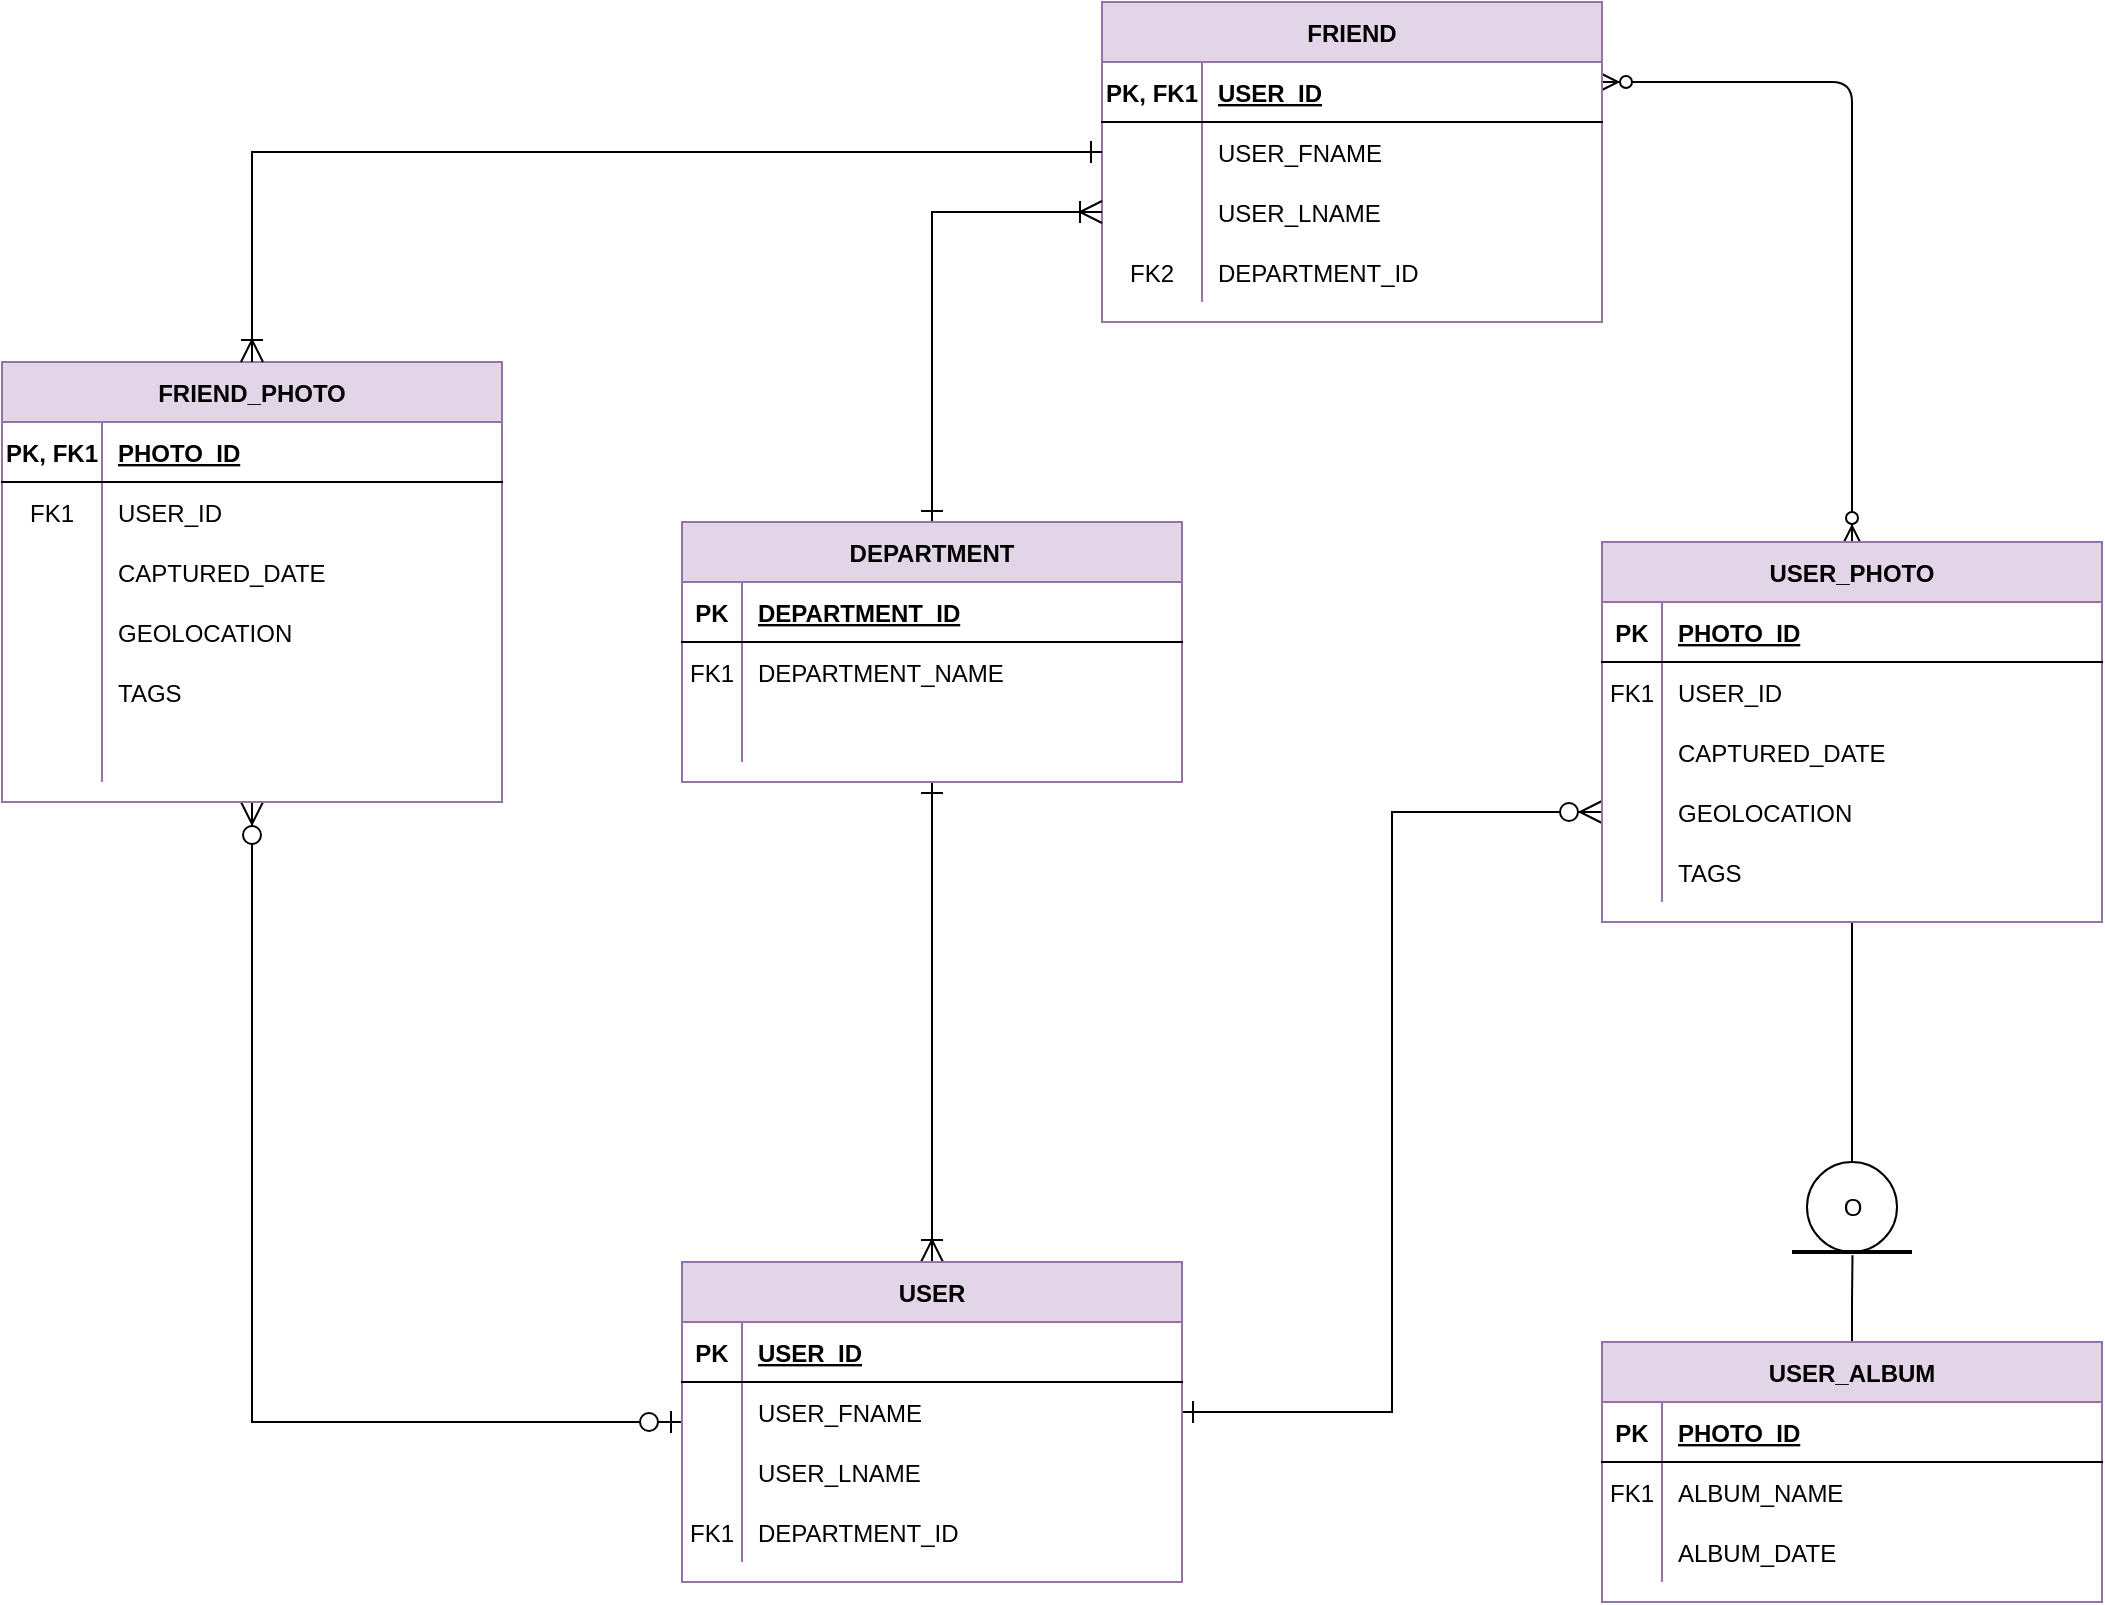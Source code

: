 <mxfile version="13.6.2" type="device"><diagram id="R2lEEEUBdFMjLlhIrx00" name="Page-1"><mxGraphModel dx="1778" dy="535" grid="1" gridSize="10" guides="1" tooltips="1" connect="1" arrows="1" fold="1" page="1" pageScale="1" pageWidth="850" pageHeight="1100" math="0" shadow="0" extFonts="Permanent Marker^https://fonts.googleapis.com/css?family=Permanent+Marker"><root><mxCell id="0"/><mxCell id="1" parent="0"/><mxCell id="C-vyLk0tnHw3VtMMgP7b-12" value="" style="endArrow=ERzeroToMany;startArrow=ERzeroToMany;endFill=1;startFill=1;entryX=0.5;entryY=0;entryDx=0;entryDy=0;edgeStyle=elbowEdgeStyle;elbow=vertical;exitX=1;exitY=0.25;exitDx=0;exitDy=0;" parent="1" source="C-vyLk0tnHw3VtMMgP7b-2" target="C-vyLk0tnHw3VtMMgP7b-13" edge="1"><mxGeometry width="100" height="100" relative="1" as="geometry"><mxPoint x="400" y="180" as="sourcePoint"/><mxPoint x="460" y="205" as="targetPoint"/><Array as="points"><mxPoint x="640" y="450"/></Array></mxGeometry></mxCell><mxCell id="fOMFk00uYpkulK1ANtyU-129" style="edgeStyle=orthogonalEdgeStyle;rounded=0;orthogonalLoop=1;jettySize=auto;html=1;exitX=0.5;exitY=1;exitDx=0;exitDy=0;entryX=0.5;entryY=0.25;entryDx=0;entryDy=0;entryPerimeter=0;" edge="1" parent="1" source="C-vyLk0tnHw3VtMMgP7b-13" target="fOMFk00uYpkulK1ANtyU-126"><mxGeometry relative="1" as="geometry"/></mxCell><mxCell id="fOMFk00uYpkulK1ANtyU-131" style="edgeStyle=orthogonalEdgeStyle;rounded=0;orthogonalLoop=1;jettySize=auto;html=1;exitX=0.5;exitY=0;exitDx=0;exitDy=0;entryX=0.504;entryY=0.663;entryDx=0;entryDy=0;entryPerimeter=0;endArrow=none;endFill=0;" edge="1" parent="1" source="fOMFk00uYpkulK1ANtyU-107" target="fOMFk00uYpkulK1ANtyU-130"><mxGeometry relative="1" as="geometry"/></mxCell><mxCell id="fOMFk00uYpkulK1ANtyU-134" style="edgeStyle=orthogonalEdgeStyle;rounded=0;orthogonalLoop=1;jettySize=auto;html=1;startArrow=ERone;startFill=0;startSize=9;endArrow=ERoneToMany;endFill=0;endSize=9;strokeWidth=1;" edge="1" parent="1" source="fOMFk00uYpkulK1ANtyU-47" target="C-vyLk0tnHw3VtMMgP7b-23"><mxGeometry relative="1" as="geometry"/></mxCell><mxCell id="C-vyLk0tnHw3VtMMgP7b-2" value="FRIEND" style="shape=table;startSize=30;container=1;collapsible=1;childLayout=tableLayout;fixedRows=1;rowLines=0;fontStyle=1;align=center;resizeLast=1;fillColor=#e1d5e7;strokeColor=#9673a6;" parent="1" vertex="1"><mxGeometry x="240" y="410" width="250" height="160" as="geometry"/></mxCell><mxCell id="C-vyLk0tnHw3VtMMgP7b-3" value="" style="shape=partialRectangle;collapsible=0;dropTarget=0;pointerEvents=0;fillColor=none;points=[[0,0.5],[1,0.5]];portConstraint=eastwest;top=0;left=0;right=0;bottom=1;" parent="C-vyLk0tnHw3VtMMgP7b-2" vertex="1"><mxGeometry y="30" width="250" height="30" as="geometry"/></mxCell><mxCell id="C-vyLk0tnHw3VtMMgP7b-4" value="PK, FK1" style="shape=partialRectangle;overflow=hidden;connectable=0;fillColor=none;top=0;left=0;bottom=0;right=0;fontStyle=1;" parent="C-vyLk0tnHw3VtMMgP7b-3" vertex="1"><mxGeometry width="50" height="30" as="geometry"/></mxCell><mxCell id="C-vyLk0tnHw3VtMMgP7b-5" value="USER_ID" style="shape=partialRectangle;overflow=hidden;connectable=0;fillColor=none;top=0;left=0;bottom=0;right=0;align=left;spacingLeft=6;fontStyle=5;" parent="C-vyLk0tnHw3VtMMgP7b-3" vertex="1"><mxGeometry x="50" width="200" height="30" as="geometry"/></mxCell><mxCell id="C-vyLk0tnHw3VtMMgP7b-9" value="" style="shape=partialRectangle;collapsible=0;dropTarget=0;pointerEvents=0;fillColor=none;points=[[0,0.5],[1,0.5]];portConstraint=eastwest;top=0;left=0;right=0;bottom=0;" parent="C-vyLk0tnHw3VtMMgP7b-2" vertex="1"><mxGeometry y="60" width="250" height="30" as="geometry"/></mxCell><mxCell id="C-vyLk0tnHw3VtMMgP7b-10" value="" style="shape=partialRectangle;overflow=hidden;connectable=0;fillColor=none;top=0;left=0;bottom=0;right=0;" parent="C-vyLk0tnHw3VtMMgP7b-9" vertex="1"><mxGeometry width="50" height="30" as="geometry"/></mxCell><mxCell id="C-vyLk0tnHw3VtMMgP7b-11" value="USER_FNAME" style="shape=partialRectangle;overflow=hidden;connectable=0;fillColor=none;top=0;left=0;bottom=0;right=0;align=left;spacingLeft=6;" parent="C-vyLk0tnHw3VtMMgP7b-9" vertex="1"><mxGeometry x="50" width="200" height="30" as="geometry"/></mxCell><mxCell id="fOMFk00uYpkulK1ANtyU-57" value="" style="shape=partialRectangle;collapsible=0;dropTarget=0;pointerEvents=0;fillColor=none;points=[[0,0.5],[1,0.5]];portConstraint=eastwest;top=0;left=0;right=0;bottom=0;" vertex="1" parent="C-vyLk0tnHw3VtMMgP7b-2"><mxGeometry y="90" width="250" height="30" as="geometry"/></mxCell><mxCell id="fOMFk00uYpkulK1ANtyU-58" value="" style="shape=partialRectangle;overflow=hidden;connectable=0;fillColor=none;top=0;left=0;bottom=0;right=0;" vertex="1" parent="fOMFk00uYpkulK1ANtyU-57"><mxGeometry width="50" height="30" as="geometry"/></mxCell><mxCell id="fOMFk00uYpkulK1ANtyU-59" value="USER_LNAME" style="shape=partialRectangle;overflow=hidden;connectable=0;fillColor=none;top=0;left=0;bottom=0;right=0;align=left;spacingLeft=6;" vertex="1" parent="fOMFk00uYpkulK1ANtyU-57"><mxGeometry x="50" width="200" height="30" as="geometry"/></mxCell><mxCell id="C-vyLk0tnHw3VtMMgP7b-6" value="" style="shape=partialRectangle;collapsible=0;dropTarget=0;pointerEvents=0;fillColor=none;points=[[0,0.5],[1,0.5]];portConstraint=eastwest;top=0;left=0;right=0;bottom=0;" parent="C-vyLk0tnHw3VtMMgP7b-2" vertex="1"><mxGeometry y="120" width="250" height="30" as="geometry"/></mxCell><mxCell id="C-vyLk0tnHw3VtMMgP7b-7" value="FK2" style="shape=partialRectangle;overflow=hidden;connectable=0;fillColor=none;top=0;left=0;bottom=0;right=0;" parent="C-vyLk0tnHw3VtMMgP7b-6" vertex="1"><mxGeometry width="50" height="30" as="geometry"/></mxCell><mxCell id="C-vyLk0tnHw3VtMMgP7b-8" value="DEPARTMENT_ID" style="shape=partialRectangle;overflow=hidden;connectable=0;fillColor=none;top=0;left=0;bottom=0;right=0;align=left;spacingLeft=6;" parent="C-vyLk0tnHw3VtMMgP7b-6" vertex="1"><mxGeometry x="50" width="200" height="30" as="geometry"/></mxCell><mxCell id="fOMFk00uYpkulK1ANtyU-126" value="O" style="ellipse;whiteSpace=wrap;html=1;aspect=fixed;" vertex="1" parent="1"><mxGeometry x="592.5" y="990" width="45" height="45" as="geometry"/></mxCell><mxCell id="fOMFk00uYpkulK1ANtyU-130" value="" style="line;strokeWidth=2;html=1;" vertex="1" parent="1"><mxGeometry x="585" y="1030" width="60" height="10" as="geometry"/></mxCell><mxCell id="fOMFk00uYpkulK1ANtyU-132" style="edgeStyle=orthogonalEdgeStyle;rounded=0;orthogonalLoop=1;jettySize=auto;html=1;exitX=1;exitY=0.5;exitDx=0;exitDy=0;entryX=0;entryY=0.5;entryDx=0;entryDy=0;endArrow=ERzeroToMany;endFill=1;startArrow=ERone;startFill=0;strokeWidth=1;endSize=9;startSize=9;" edge="1" parent="1" source="C-vyLk0tnHw3VtMMgP7b-27" target="C-vyLk0tnHw3VtMMgP7b-20"><mxGeometry relative="1" as="geometry"/></mxCell><mxCell id="fOMFk00uYpkulK1ANtyU-136" style="edgeStyle=orthogonalEdgeStyle;rounded=0;orthogonalLoop=1;jettySize=auto;html=1;entryX=0;entryY=0.5;entryDx=0;entryDy=0;startArrow=ERone;startFill=0;startSize=9;endArrow=ERoneToMany;endFill=0;endSize=9;strokeWidth=1;" edge="1" parent="1" source="fOMFk00uYpkulK1ANtyU-47" target="fOMFk00uYpkulK1ANtyU-57"><mxGeometry relative="1" as="geometry"/></mxCell><mxCell id="fOMFk00uYpkulK1ANtyU-139" style="edgeStyle=orthogonalEdgeStyle;rounded=0;orthogonalLoop=1;jettySize=auto;html=1;entryX=0.5;entryY=1;entryDx=0;entryDy=0;startArrow=ERzeroToOne;startFill=1;startSize=9;endArrow=ERzeroToMany;endFill=1;endSize=9;strokeWidth=1;" edge="1" parent="1" source="C-vyLk0tnHw3VtMMgP7b-23" target="fOMFk00uYpkulK1ANtyU-88"><mxGeometry relative="1" as="geometry"/></mxCell><mxCell id="C-vyLk0tnHw3VtMMgP7b-23" value="USER" style="shape=table;startSize=30;container=1;collapsible=1;childLayout=tableLayout;fixedRows=1;rowLines=0;fontStyle=1;align=center;resizeLast=1;fillColor=#e1d5e7;strokeColor=#9673a6;" parent="1" vertex="1"><mxGeometry x="30" y="1040" width="250" height="160" as="geometry"/></mxCell><mxCell id="C-vyLk0tnHw3VtMMgP7b-24" value="" style="shape=partialRectangle;collapsible=0;dropTarget=0;pointerEvents=0;fillColor=none;points=[[0,0.5],[1,0.5]];portConstraint=eastwest;top=0;left=0;right=0;bottom=1;" parent="C-vyLk0tnHw3VtMMgP7b-23" vertex="1"><mxGeometry y="30" width="250" height="30" as="geometry"/></mxCell><mxCell id="C-vyLk0tnHw3VtMMgP7b-25" value="PK" style="shape=partialRectangle;overflow=hidden;connectable=0;fillColor=none;top=0;left=0;bottom=0;right=0;fontStyle=1;" parent="C-vyLk0tnHw3VtMMgP7b-24" vertex="1"><mxGeometry width="30" height="30" as="geometry"/></mxCell><mxCell id="C-vyLk0tnHw3VtMMgP7b-26" value="USER_ID" style="shape=partialRectangle;overflow=hidden;connectable=0;fillColor=none;top=0;left=0;bottom=0;right=0;align=left;spacingLeft=6;fontStyle=5;" parent="C-vyLk0tnHw3VtMMgP7b-24" vertex="1"><mxGeometry x="30" width="220" height="30" as="geometry"/></mxCell><mxCell id="C-vyLk0tnHw3VtMMgP7b-27" value="" style="shape=partialRectangle;collapsible=0;dropTarget=0;pointerEvents=0;fillColor=none;points=[[0,0.5],[1,0.5]];portConstraint=eastwest;top=0;left=0;right=0;bottom=0;" parent="C-vyLk0tnHw3VtMMgP7b-23" vertex="1"><mxGeometry y="60" width="250" height="30" as="geometry"/></mxCell><mxCell id="C-vyLk0tnHw3VtMMgP7b-28" value="" style="shape=partialRectangle;overflow=hidden;connectable=0;fillColor=none;top=0;left=0;bottom=0;right=0;" parent="C-vyLk0tnHw3VtMMgP7b-27" vertex="1"><mxGeometry width="30" height="30" as="geometry"/></mxCell><mxCell id="C-vyLk0tnHw3VtMMgP7b-29" value="USER_FNAME" style="shape=partialRectangle;overflow=hidden;connectable=0;fillColor=none;top=0;left=0;bottom=0;right=0;align=left;spacingLeft=6;" parent="C-vyLk0tnHw3VtMMgP7b-27" vertex="1"><mxGeometry x="30" width="220" height="30" as="geometry"/></mxCell><mxCell id="fOMFk00uYpkulK1ANtyU-1" value="" style="shape=partialRectangle;collapsible=0;dropTarget=0;pointerEvents=0;fillColor=none;points=[[0,0.5],[1,0.5]];portConstraint=eastwest;top=0;left=0;right=0;bottom=0;" vertex="1" parent="C-vyLk0tnHw3VtMMgP7b-23"><mxGeometry y="90" width="250" height="30" as="geometry"/></mxCell><mxCell id="fOMFk00uYpkulK1ANtyU-2" value="" style="shape=partialRectangle;overflow=hidden;connectable=0;fillColor=none;top=0;left=0;bottom=0;right=0;" vertex="1" parent="fOMFk00uYpkulK1ANtyU-1"><mxGeometry width="30" height="30" as="geometry"/></mxCell><mxCell id="fOMFk00uYpkulK1ANtyU-3" value="USER_LNAME" style="shape=partialRectangle;overflow=hidden;connectable=0;fillColor=none;top=0;left=0;bottom=0;right=0;align=left;spacingLeft=6;" vertex="1" parent="fOMFk00uYpkulK1ANtyU-1"><mxGeometry x="30" width="220" height="30" as="geometry"/></mxCell><mxCell id="fOMFk00uYpkulK1ANtyU-14" value="" style="shape=partialRectangle;collapsible=0;dropTarget=0;pointerEvents=0;fillColor=none;points=[[0,0.5],[1,0.5]];portConstraint=eastwest;top=0;left=0;right=0;bottom=0;" vertex="1" parent="C-vyLk0tnHw3VtMMgP7b-23"><mxGeometry y="120" width="250" height="30" as="geometry"/></mxCell><mxCell id="fOMFk00uYpkulK1ANtyU-15" value="FK1" style="shape=partialRectangle;overflow=hidden;connectable=0;fillColor=none;top=0;left=0;bottom=0;right=0;" vertex="1" parent="fOMFk00uYpkulK1ANtyU-14"><mxGeometry width="30" height="30" as="geometry"/></mxCell><mxCell id="fOMFk00uYpkulK1ANtyU-16" value="DEPARTMENT_ID" style="shape=partialRectangle;overflow=hidden;connectable=0;fillColor=none;top=0;left=0;bottom=0;right=0;align=left;spacingLeft=6;" vertex="1" parent="fOMFk00uYpkulK1ANtyU-14"><mxGeometry x="30" width="220" height="30" as="geometry"/></mxCell><mxCell id="fOMFk00uYpkulK1ANtyU-47" value="DEPARTMENT" style="shape=table;startSize=30;container=1;collapsible=1;childLayout=tableLayout;fixedRows=1;rowLines=0;fontStyle=1;align=center;resizeLast=1;fillColor=#e1d5e7;strokeColor=#9673a6;" vertex="1" parent="1"><mxGeometry x="30" y="670" width="250" height="130" as="geometry"/></mxCell><mxCell id="fOMFk00uYpkulK1ANtyU-48" value="" style="shape=partialRectangle;collapsible=0;dropTarget=0;pointerEvents=0;fillColor=none;points=[[0,0.5],[1,0.5]];portConstraint=eastwest;top=0;left=0;right=0;bottom=1;" vertex="1" parent="fOMFk00uYpkulK1ANtyU-47"><mxGeometry y="30" width="250" height="30" as="geometry"/></mxCell><mxCell id="fOMFk00uYpkulK1ANtyU-49" value="PK" style="shape=partialRectangle;overflow=hidden;connectable=0;fillColor=none;top=0;left=0;bottom=0;right=0;fontStyle=1;" vertex="1" parent="fOMFk00uYpkulK1ANtyU-48"><mxGeometry width="30" height="30" as="geometry"/></mxCell><mxCell id="fOMFk00uYpkulK1ANtyU-50" value="DEPARTMENT_ID" style="shape=partialRectangle;overflow=hidden;connectable=0;fillColor=none;top=0;left=0;bottom=0;right=0;align=left;spacingLeft=6;fontStyle=5;" vertex="1" parent="fOMFk00uYpkulK1ANtyU-48"><mxGeometry x="30" width="220" height="30" as="geometry"/></mxCell><mxCell id="fOMFk00uYpkulK1ANtyU-51" value="" style="shape=partialRectangle;collapsible=0;dropTarget=0;pointerEvents=0;fillColor=none;points=[[0,0.5],[1,0.5]];portConstraint=eastwest;top=0;left=0;right=0;bottom=0;" vertex="1" parent="fOMFk00uYpkulK1ANtyU-47"><mxGeometry y="60" width="250" height="30" as="geometry"/></mxCell><mxCell id="fOMFk00uYpkulK1ANtyU-52" value="FK1" style="shape=partialRectangle;overflow=hidden;connectable=0;fillColor=none;top=0;left=0;bottom=0;right=0;" vertex="1" parent="fOMFk00uYpkulK1ANtyU-51"><mxGeometry width="30" height="30" as="geometry"/></mxCell><mxCell id="fOMFk00uYpkulK1ANtyU-53" value="DEPARTMENT_NAME" style="shape=partialRectangle;overflow=hidden;connectable=0;fillColor=none;top=0;left=0;bottom=0;right=0;align=left;spacingLeft=6;" vertex="1" parent="fOMFk00uYpkulK1ANtyU-51"><mxGeometry x="30" width="220" height="30" as="geometry"/></mxCell><mxCell id="fOMFk00uYpkulK1ANtyU-54" value="" style="shape=partialRectangle;collapsible=0;dropTarget=0;pointerEvents=0;fillColor=none;points=[[0,0.5],[1,0.5]];portConstraint=eastwest;top=0;left=0;right=0;bottom=0;" vertex="1" parent="fOMFk00uYpkulK1ANtyU-47"><mxGeometry y="90" width="250" height="30" as="geometry"/></mxCell><mxCell id="fOMFk00uYpkulK1ANtyU-55" value="" style="shape=partialRectangle;overflow=hidden;connectable=0;fillColor=none;top=0;left=0;bottom=0;right=0;" vertex="1" parent="fOMFk00uYpkulK1ANtyU-54"><mxGeometry width="30" height="30" as="geometry"/></mxCell><mxCell id="fOMFk00uYpkulK1ANtyU-56" value="" style="shape=partialRectangle;overflow=hidden;connectable=0;fillColor=none;top=0;left=0;bottom=0;right=0;align=left;spacingLeft=6;" vertex="1" parent="fOMFk00uYpkulK1ANtyU-54"><mxGeometry x="30" width="220" height="30" as="geometry"/></mxCell><mxCell id="fOMFk00uYpkulK1ANtyU-88" value="FRIEND_PHOTO" style="shape=table;startSize=30;container=1;collapsible=1;childLayout=tableLayout;fixedRows=1;rowLines=0;fontStyle=1;align=center;resizeLast=1;fillColor=#e1d5e7;strokeColor=#9673a6;" vertex="1" parent="1"><mxGeometry x="-310" y="590" width="250" height="220" as="geometry"/></mxCell><mxCell id="fOMFk00uYpkulK1ANtyU-89" value="" style="shape=partialRectangle;collapsible=0;dropTarget=0;pointerEvents=0;fillColor=none;points=[[0,0.5],[1,0.5]];portConstraint=eastwest;top=0;left=0;right=0;bottom=1;" vertex="1" parent="fOMFk00uYpkulK1ANtyU-88"><mxGeometry y="30" width="250" height="30" as="geometry"/></mxCell><mxCell id="fOMFk00uYpkulK1ANtyU-90" value="PK, FK1" style="shape=partialRectangle;overflow=hidden;connectable=0;fillColor=none;top=0;left=0;bottom=0;right=0;fontStyle=1;" vertex="1" parent="fOMFk00uYpkulK1ANtyU-89"><mxGeometry width="50.0" height="30" as="geometry"/></mxCell><mxCell id="fOMFk00uYpkulK1ANtyU-91" value="PHOTO_ID" style="shape=partialRectangle;overflow=hidden;connectable=0;fillColor=none;top=0;left=0;bottom=0;right=0;align=left;spacingLeft=6;fontStyle=5;" vertex="1" parent="fOMFk00uYpkulK1ANtyU-89"><mxGeometry x="50.0" width="200.0" height="30" as="geometry"/></mxCell><mxCell id="fOMFk00uYpkulK1ANtyU-92" value="" style="shape=partialRectangle;collapsible=0;dropTarget=0;pointerEvents=0;fillColor=none;points=[[0,0.5],[1,0.5]];portConstraint=eastwest;top=0;left=0;right=0;bottom=0;" vertex="1" parent="fOMFk00uYpkulK1ANtyU-88"><mxGeometry y="60" width="250" height="30" as="geometry"/></mxCell><mxCell id="fOMFk00uYpkulK1ANtyU-93" value="FK1" style="shape=partialRectangle;overflow=hidden;connectable=0;fillColor=none;top=0;left=0;bottom=0;right=0;" vertex="1" parent="fOMFk00uYpkulK1ANtyU-92"><mxGeometry width="50.0" height="30" as="geometry"/></mxCell><mxCell id="fOMFk00uYpkulK1ANtyU-94" value="USER_ID" style="shape=partialRectangle;overflow=hidden;connectable=0;fillColor=none;top=0;left=0;bottom=0;right=0;align=left;spacingLeft=6;" vertex="1" parent="fOMFk00uYpkulK1ANtyU-92"><mxGeometry x="50.0" width="200.0" height="30" as="geometry"/></mxCell><mxCell id="fOMFk00uYpkulK1ANtyU-95" value="" style="shape=partialRectangle;collapsible=0;dropTarget=0;pointerEvents=0;fillColor=none;points=[[0,0.5],[1,0.5]];portConstraint=eastwest;top=0;left=0;right=0;bottom=0;" vertex="1" parent="fOMFk00uYpkulK1ANtyU-88"><mxGeometry y="90" width="250" height="30" as="geometry"/></mxCell><mxCell id="fOMFk00uYpkulK1ANtyU-96" value="" style="shape=partialRectangle;overflow=hidden;connectable=0;fillColor=none;top=0;left=0;bottom=0;right=0;" vertex="1" parent="fOMFk00uYpkulK1ANtyU-95"><mxGeometry width="50.0" height="30" as="geometry"/></mxCell><mxCell id="fOMFk00uYpkulK1ANtyU-97" value="CAPTURED_DATE" style="shape=partialRectangle;overflow=hidden;connectable=0;fillColor=none;top=0;left=0;bottom=0;right=0;align=left;spacingLeft=6;" vertex="1" parent="fOMFk00uYpkulK1ANtyU-95"><mxGeometry x="50.0" width="200.0" height="30" as="geometry"/></mxCell><mxCell id="fOMFk00uYpkulK1ANtyU-98" value="" style="shape=partialRectangle;collapsible=0;dropTarget=0;pointerEvents=0;fillColor=none;points=[[0,0.5],[1,0.5]];portConstraint=eastwest;top=0;left=0;right=0;bottom=0;" vertex="1" parent="fOMFk00uYpkulK1ANtyU-88"><mxGeometry y="120" width="250" height="30" as="geometry"/></mxCell><mxCell id="fOMFk00uYpkulK1ANtyU-99" value="" style="shape=partialRectangle;overflow=hidden;connectable=0;fillColor=none;top=0;left=0;bottom=0;right=0;" vertex="1" parent="fOMFk00uYpkulK1ANtyU-98"><mxGeometry width="50.0" height="30" as="geometry"/></mxCell><mxCell id="fOMFk00uYpkulK1ANtyU-100" value="GEOLOCATION" style="shape=partialRectangle;overflow=hidden;connectable=0;fillColor=none;top=0;left=0;bottom=0;right=0;align=left;spacingLeft=6;" vertex="1" parent="fOMFk00uYpkulK1ANtyU-98"><mxGeometry x="50.0" width="200.0" height="30" as="geometry"/></mxCell><mxCell id="fOMFk00uYpkulK1ANtyU-101" value="" style="shape=partialRectangle;collapsible=0;dropTarget=0;pointerEvents=0;fillColor=none;points=[[0,0.5],[1,0.5]];portConstraint=eastwest;top=0;left=0;right=0;bottom=0;" vertex="1" parent="fOMFk00uYpkulK1ANtyU-88"><mxGeometry y="150" width="250" height="30" as="geometry"/></mxCell><mxCell id="fOMFk00uYpkulK1ANtyU-102" value="" style="shape=partialRectangle;overflow=hidden;connectable=0;fillColor=none;top=0;left=0;bottom=0;right=0;" vertex="1" parent="fOMFk00uYpkulK1ANtyU-101"><mxGeometry width="50.0" height="30" as="geometry"/></mxCell><mxCell id="fOMFk00uYpkulK1ANtyU-103" value="TAGS" style="shape=partialRectangle;overflow=hidden;connectable=0;fillColor=none;top=0;left=0;bottom=0;right=0;align=left;spacingLeft=6;" vertex="1" parent="fOMFk00uYpkulK1ANtyU-101"><mxGeometry x="50.0" width="200.0" height="30" as="geometry"/></mxCell><mxCell id="fOMFk00uYpkulK1ANtyU-104" value="" style="shape=partialRectangle;collapsible=0;dropTarget=0;pointerEvents=0;fillColor=none;points=[[0,0.5],[1,0.5]];portConstraint=eastwest;top=0;left=0;right=0;bottom=0;" vertex="1" parent="fOMFk00uYpkulK1ANtyU-88"><mxGeometry y="180" width="250" height="30" as="geometry"/></mxCell><mxCell id="fOMFk00uYpkulK1ANtyU-105" value="" style="shape=partialRectangle;overflow=hidden;connectable=0;fillColor=none;top=0;left=0;bottom=0;right=0;" vertex="1" parent="fOMFk00uYpkulK1ANtyU-104"><mxGeometry width="50.0" height="30" as="geometry"/></mxCell><mxCell id="fOMFk00uYpkulK1ANtyU-106" value="" style="shape=partialRectangle;overflow=hidden;connectable=0;fillColor=none;top=0;left=0;bottom=0;right=0;align=left;spacingLeft=6;" vertex="1" parent="fOMFk00uYpkulK1ANtyU-104"><mxGeometry x="50.0" width="200.0" height="30" as="geometry"/></mxCell><mxCell id="fOMFk00uYpkulK1ANtyU-138" style="edgeStyle=orthogonalEdgeStyle;rounded=0;orthogonalLoop=1;jettySize=auto;html=1;exitX=0;exitY=0.5;exitDx=0;exitDy=0;startArrow=ERone;startFill=0;startSize=9;endArrow=ERoneToMany;endFill=0;endSize=9;strokeWidth=1;" edge="1" parent="1" source="C-vyLk0tnHw3VtMMgP7b-9" target="fOMFk00uYpkulK1ANtyU-88"><mxGeometry relative="1" as="geometry"/></mxCell><mxCell id="C-vyLk0tnHw3VtMMgP7b-13" value="USER_PHOTO" style="shape=table;startSize=30;container=1;collapsible=1;childLayout=tableLayout;fixedRows=1;rowLines=0;fontStyle=1;align=center;resizeLast=1;fillColor=#e1d5e7;strokeColor=#9673a6;" parent="1" vertex="1"><mxGeometry x="490" y="680" width="250" height="190" as="geometry"/></mxCell><mxCell id="C-vyLk0tnHw3VtMMgP7b-14" value="" style="shape=partialRectangle;collapsible=0;dropTarget=0;pointerEvents=0;fillColor=none;points=[[0,0.5],[1,0.5]];portConstraint=eastwest;top=0;left=0;right=0;bottom=1;" parent="C-vyLk0tnHw3VtMMgP7b-13" vertex="1"><mxGeometry y="30" width="250" height="30" as="geometry"/></mxCell><mxCell id="C-vyLk0tnHw3VtMMgP7b-15" value="PK" style="shape=partialRectangle;overflow=hidden;connectable=0;fillColor=none;top=0;left=0;bottom=0;right=0;fontStyle=1;" parent="C-vyLk0tnHw3VtMMgP7b-14" vertex="1"><mxGeometry width="30" height="30" as="geometry"/></mxCell><mxCell id="C-vyLk0tnHw3VtMMgP7b-16" value="PHOTO_ID" style="shape=partialRectangle;overflow=hidden;connectable=0;fillColor=none;top=0;left=0;bottom=0;right=0;align=left;spacingLeft=6;fontStyle=5;" parent="C-vyLk0tnHw3VtMMgP7b-14" vertex="1"><mxGeometry x="30" width="220" height="30" as="geometry"/></mxCell><mxCell id="fOMFk00uYpkulK1ANtyU-63" value="" style="shape=partialRectangle;collapsible=0;dropTarget=0;pointerEvents=0;fillColor=none;points=[[0,0.5],[1,0.5]];portConstraint=eastwest;top=0;left=0;right=0;bottom=0;" vertex="1" parent="C-vyLk0tnHw3VtMMgP7b-13"><mxGeometry y="60" width="250" height="30" as="geometry"/></mxCell><mxCell id="fOMFk00uYpkulK1ANtyU-64" value="FK1" style="shape=partialRectangle;overflow=hidden;connectable=0;fillColor=none;top=0;left=0;bottom=0;right=0;" vertex="1" parent="fOMFk00uYpkulK1ANtyU-63"><mxGeometry width="30" height="30" as="geometry"/></mxCell><mxCell id="fOMFk00uYpkulK1ANtyU-65" value="USER_ID" style="shape=partialRectangle;overflow=hidden;connectable=0;fillColor=none;top=0;left=0;bottom=0;right=0;align=left;spacingLeft=6;" vertex="1" parent="fOMFk00uYpkulK1ANtyU-63"><mxGeometry x="30" width="220" height="30" as="geometry"/></mxCell><mxCell id="C-vyLk0tnHw3VtMMgP7b-17" value="" style="shape=partialRectangle;collapsible=0;dropTarget=0;pointerEvents=0;fillColor=none;points=[[0,0.5],[1,0.5]];portConstraint=eastwest;top=0;left=0;right=0;bottom=0;" parent="C-vyLk0tnHw3VtMMgP7b-13" vertex="1"><mxGeometry y="90" width="250" height="30" as="geometry"/></mxCell><mxCell id="C-vyLk0tnHw3VtMMgP7b-18" value="" style="shape=partialRectangle;overflow=hidden;connectable=0;fillColor=none;top=0;left=0;bottom=0;right=0;" parent="C-vyLk0tnHw3VtMMgP7b-17" vertex="1"><mxGeometry width="30" height="30" as="geometry"/></mxCell><mxCell id="C-vyLk0tnHw3VtMMgP7b-19" value="CAPTURED_DATE" style="shape=partialRectangle;overflow=hidden;connectable=0;fillColor=none;top=0;left=0;bottom=0;right=0;align=left;spacingLeft=6;" parent="C-vyLk0tnHw3VtMMgP7b-17" vertex="1"><mxGeometry x="30" width="220" height="30" as="geometry"/></mxCell><mxCell id="C-vyLk0tnHw3VtMMgP7b-20" value="" style="shape=partialRectangle;collapsible=0;dropTarget=0;pointerEvents=0;fillColor=none;points=[[0,0.5],[1,0.5]];portConstraint=eastwest;top=0;left=0;right=0;bottom=0;" parent="C-vyLk0tnHw3VtMMgP7b-13" vertex="1"><mxGeometry y="120" width="250" height="30" as="geometry"/></mxCell><mxCell id="C-vyLk0tnHw3VtMMgP7b-21" value="" style="shape=partialRectangle;overflow=hidden;connectable=0;fillColor=none;top=0;left=0;bottom=0;right=0;" parent="C-vyLk0tnHw3VtMMgP7b-20" vertex="1"><mxGeometry width="30" height="30" as="geometry"/></mxCell><mxCell id="C-vyLk0tnHw3VtMMgP7b-22" value="GEOLOCATION" style="shape=partialRectangle;overflow=hidden;connectable=0;fillColor=none;top=0;left=0;bottom=0;right=0;align=left;spacingLeft=6;" parent="C-vyLk0tnHw3VtMMgP7b-20" vertex="1"><mxGeometry x="30" width="220" height="30" as="geometry"/></mxCell><mxCell id="fOMFk00uYpkulK1ANtyU-60" value="" style="shape=partialRectangle;collapsible=0;dropTarget=0;pointerEvents=0;fillColor=none;points=[[0,0.5],[1,0.5]];portConstraint=eastwest;top=0;left=0;right=0;bottom=0;" vertex="1" parent="C-vyLk0tnHw3VtMMgP7b-13"><mxGeometry y="150" width="250" height="30" as="geometry"/></mxCell><mxCell id="fOMFk00uYpkulK1ANtyU-61" value="" style="shape=partialRectangle;overflow=hidden;connectable=0;fillColor=none;top=0;left=0;bottom=0;right=0;" vertex="1" parent="fOMFk00uYpkulK1ANtyU-60"><mxGeometry width="30" height="30" as="geometry"/></mxCell><mxCell id="fOMFk00uYpkulK1ANtyU-62" value="TAGS" style="shape=partialRectangle;overflow=hidden;connectable=0;fillColor=none;top=0;left=0;bottom=0;right=0;align=left;spacingLeft=6;" vertex="1" parent="fOMFk00uYpkulK1ANtyU-60"><mxGeometry x="30" width="220" height="30" as="geometry"/></mxCell><mxCell id="fOMFk00uYpkulK1ANtyU-107" value="USER_ALBUM" style="shape=table;startSize=30;container=1;collapsible=1;childLayout=tableLayout;fixedRows=1;rowLines=0;fontStyle=1;align=center;resizeLast=1;fillColor=#e1d5e7;strokeColor=#9673a6;" vertex="1" parent="1"><mxGeometry x="490" y="1080" width="250" height="130" as="geometry"/></mxCell><mxCell id="fOMFk00uYpkulK1ANtyU-108" value="" style="shape=partialRectangle;collapsible=0;dropTarget=0;pointerEvents=0;fillColor=none;points=[[0,0.5],[1,0.5]];portConstraint=eastwest;top=0;left=0;right=0;bottom=1;" vertex="1" parent="fOMFk00uYpkulK1ANtyU-107"><mxGeometry y="30" width="250" height="30" as="geometry"/></mxCell><mxCell id="fOMFk00uYpkulK1ANtyU-109" value="PK" style="shape=partialRectangle;overflow=hidden;connectable=0;fillColor=none;top=0;left=0;bottom=0;right=0;fontStyle=1;" vertex="1" parent="fOMFk00uYpkulK1ANtyU-108"><mxGeometry width="30" height="30" as="geometry"/></mxCell><mxCell id="fOMFk00uYpkulK1ANtyU-110" value="PHOTO_ID" style="shape=partialRectangle;overflow=hidden;connectable=0;fillColor=none;top=0;left=0;bottom=0;right=0;align=left;spacingLeft=6;fontStyle=5;" vertex="1" parent="fOMFk00uYpkulK1ANtyU-108"><mxGeometry x="30" width="220" height="30" as="geometry"/></mxCell><mxCell id="fOMFk00uYpkulK1ANtyU-111" value="" style="shape=partialRectangle;collapsible=0;dropTarget=0;pointerEvents=0;fillColor=none;points=[[0,0.5],[1,0.5]];portConstraint=eastwest;top=0;left=0;right=0;bottom=0;" vertex="1" parent="fOMFk00uYpkulK1ANtyU-107"><mxGeometry y="60" width="250" height="30" as="geometry"/></mxCell><mxCell id="fOMFk00uYpkulK1ANtyU-112" value="FK1" style="shape=partialRectangle;overflow=hidden;connectable=0;fillColor=none;top=0;left=0;bottom=0;right=0;" vertex="1" parent="fOMFk00uYpkulK1ANtyU-111"><mxGeometry width="30" height="30" as="geometry"/></mxCell><mxCell id="fOMFk00uYpkulK1ANtyU-113" value="ALBUM_NAME" style="shape=partialRectangle;overflow=hidden;connectable=0;fillColor=none;top=0;left=0;bottom=0;right=0;align=left;spacingLeft=6;" vertex="1" parent="fOMFk00uYpkulK1ANtyU-111"><mxGeometry x="30" width="220" height="30" as="geometry"/></mxCell><mxCell id="fOMFk00uYpkulK1ANtyU-114" value="" style="shape=partialRectangle;collapsible=0;dropTarget=0;pointerEvents=0;fillColor=none;points=[[0,0.5],[1,0.5]];portConstraint=eastwest;top=0;left=0;right=0;bottom=0;" vertex="1" parent="fOMFk00uYpkulK1ANtyU-107"><mxGeometry y="90" width="250" height="30" as="geometry"/></mxCell><mxCell id="fOMFk00uYpkulK1ANtyU-115" value="" style="shape=partialRectangle;overflow=hidden;connectable=0;fillColor=none;top=0;left=0;bottom=0;right=0;" vertex="1" parent="fOMFk00uYpkulK1ANtyU-114"><mxGeometry width="30" height="30" as="geometry"/></mxCell><mxCell id="fOMFk00uYpkulK1ANtyU-116" value="ALBUM_DATE" style="shape=partialRectangle;overflow=hidden;connectable=0;fillColor=none;top=0;left=0;bottom=0;right=0;align=left;spacingLeft=6;" vertex="1" parent="fOMFk00uYpkulK1ANtyU-114"><mxGeometry x="30" width="220" height="30" as="geometry"/></mxCell></root></mxGraphModel></diagram></mxfile>